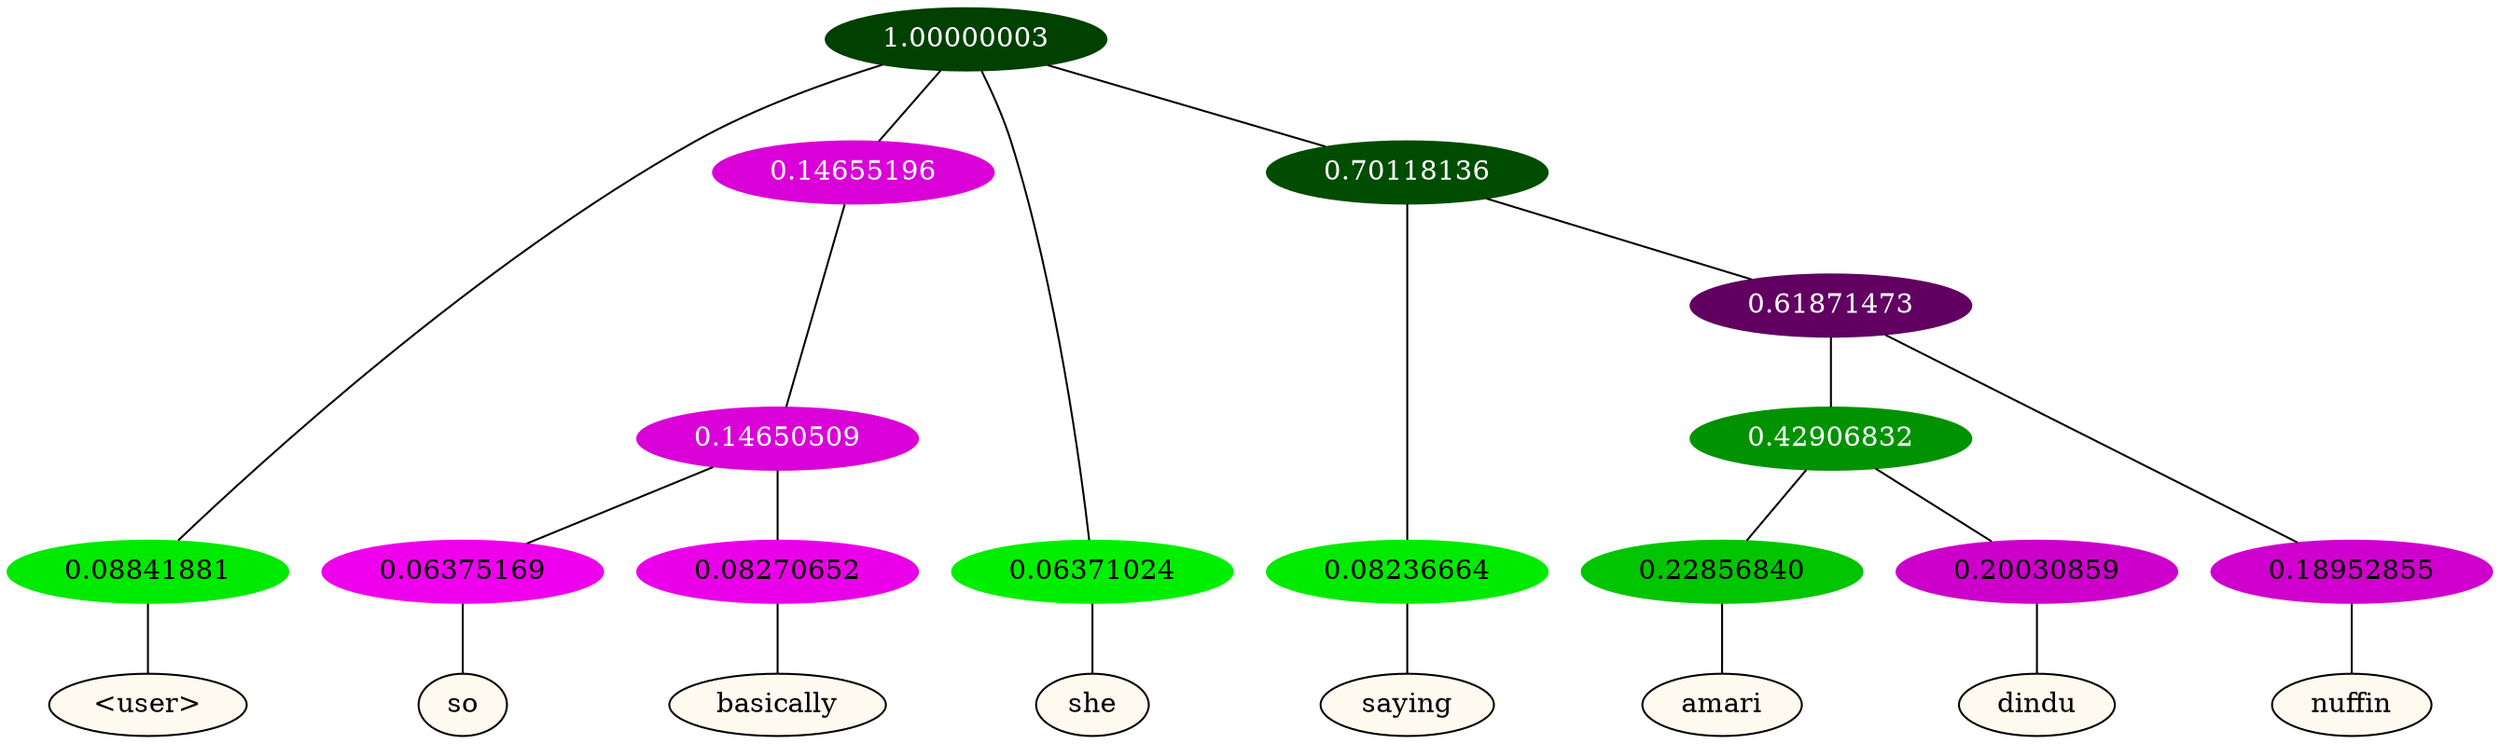 graph {
	node [format=png height=0.15 nodesep=0.001 ordering=out overlap=prism overlap_scaling=0.01 ranksep=0.001 ratio=0.2 style=filled width=0.15]
	{
		rank=same
		a_w_1 [label="\<user\>" color=black fillcolor=floralwhite style="filled,solid"]
		a_w_8 [label=so color=black fillcolor=floralwhite style="filled,solid"]
		a_w_9 [label=basically color=black fillcolor=floralwhite style="filled,solid"]
		a_w_3 [label=she color=black fillcolor=floralwhite style="filled,solid"]
		a_w_6 [label=saying color=black fillcolor=floralwhite style="filled,solid"]
		a_w_12 [label=amari color=black fillcolor=floralwhite style="filled,solid"]
		a_w_13 [label=dindu color=black fillcolor=floralwhite style="filled,solid"]
		a_w_11 [label=nuffin color=black fillcolor=floralwhite style="filled,solid"]
	}
	a_n_1 -- a_w_1
	a_n_8 -- a_w_8
	a_n_9 -- a_w_9
	a_n_3 -- a_w_3
	a_n_6 -- a_w_6
	a_n_12 -- a_w_12
	a_n_13 -- a_w_13
	a_n_11 -- a_w_11
	{
		rank=same
		a_n_1 [label=0.08841881 color="0.334 1.000 0.912" fontcolor=black]
		a_n_8 [label=0.06375169 color="0.835 1.000 0.936" fontcolor=black]
		a_n_9 [label=0.08270652 color="0.835 1.000 0.917" fontcolor=black]
		a_n_3 [label=0.06371024 color="0.334 1.000 0.936" fontcolor=black]
		a_n_6 [label=0.08236664 color="0.334 1.000 0.918" fontcolor=black]
		a_n_12 [label=0.22856840 color="0.334 1.000 0.771" fontcolor=black]
		a_n_13 [label=0.20030859 color="0.835 1.000 0.800" fontcolor=black]
		a_n_11 [label=0.18952855 color="0.835 1.000 0.810" fontcolor=black]
	}
	a_n_0 [label=1.00000003 color="0.334 1.000 0.250" fontcolor=grey99]
	a_n_0 -- a_n_1
	a_n_2 [label=0.14655196 color="0.835 1.000 0.853" fontcolor=grey99]
	a_n_0 -- a_n_2
	a_n_0 -- a_n_3
	a_n_4 [label=0.70118136 color="0.334 1.000 0.299" fontcolor=grey99]
	a_n_0 -- a_n_4
	a_n_5 [label=0.14650509 color="0.835 1.000 0.853" fontcolor=grey99]
	a_n_2 -- a_n_5
	a_n_4 -- a_n_6
	a_n_7 [label=0.61871473 color="0.835 1.000 0.381" fontcolor=grey99]
	a_n_4 -- a_n_7
	a_n_5 -- a_n_8
	a_n_5 -- a_n_9
	a_n_10 [label=0.42906832 color="0.334 1.000 0.571" fontcolor=grey99]
	a_n_7 -- a_n_10
	a_n_7 -- a_n_11
	a_n_10 -- a_n_12
	a_n_10 -- a_n_13
}
